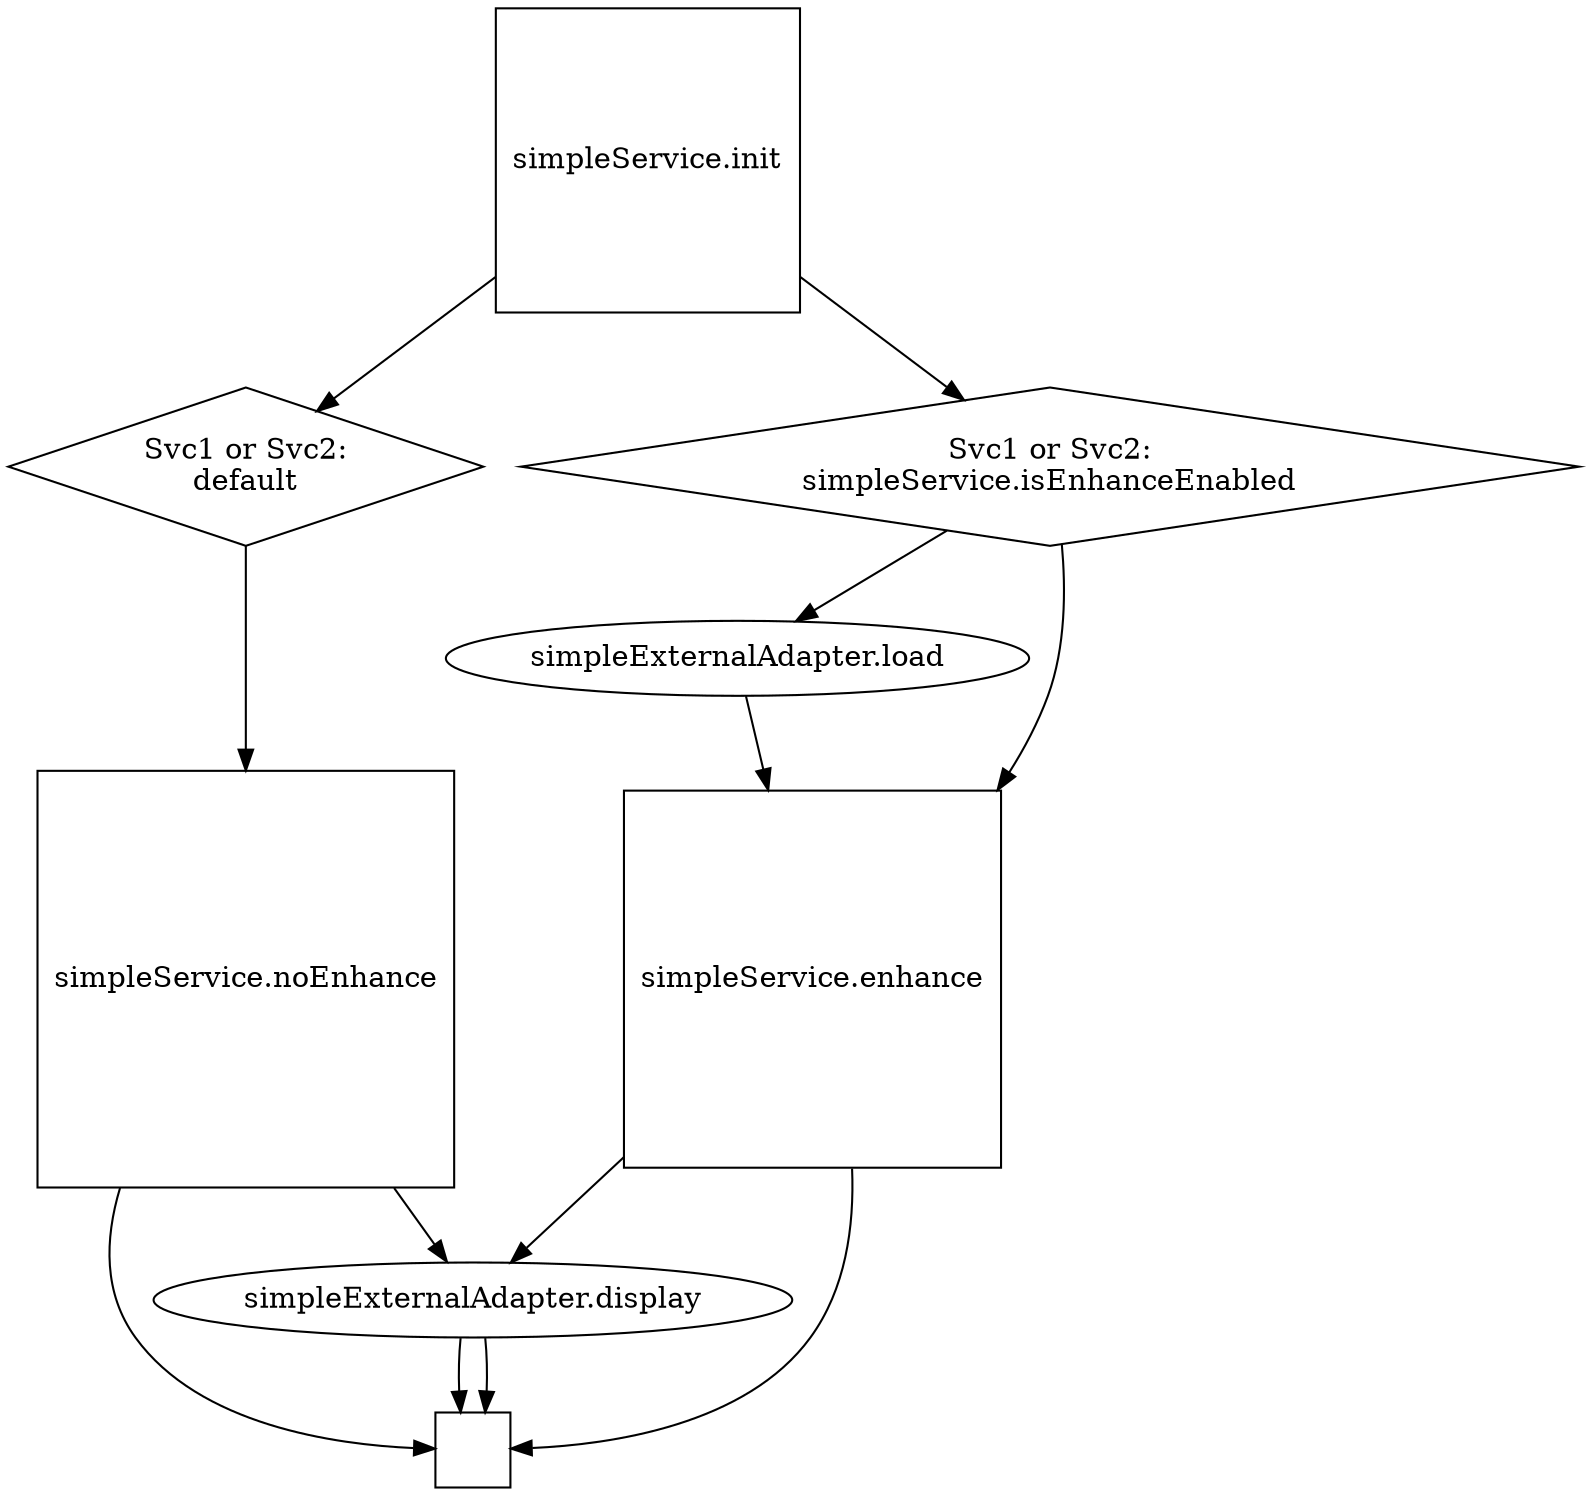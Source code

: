 // TBD
digraph "SimpleFlow" {
    "noEnhance_cond" [ label="Svc1 or Svc2:
default", shape="diamond"  ];
    "exitProcessor" [ label="", shape="square"  ];
    "noEnhance" [ label="simpleService.noEnhance", shape="square"  ];
    "loadData" [ label="simpleExternalAdapter.load", shape="ellipse"  ];
    "entryProcessor" [ label="simpleService.init", shape="square"  ];
    "displayData" [ label="simpleExternalAdapter.display", shape="ellipse"  ];
    "enhance" [ label="simpleService.enhance", shape="square"  ];
    "enhance_cond" [ label="Svc1 or Svc2:
simpleService.isEnhanceEnabled", shape="diamond"  ];
    "entryProcessor" -> "enhance_cond" [ label=""  ];
    "enhance_cond" -> "loadData" [ label=""  ];
    "loadData" -> "enhance" [ label=""  ];
    "enhance_cond" -> "enhance" [ label=""  ];
    "enhance" -> "displayData" [ label=""  ];
    "displayData" -> "exitProcessor" [ label=""  ];
    "enhance" -> "exitProcessor" [ label=""  ];
    "entryProcessor" -> "noEnhance_cond" [ label=""  ];
    "noEnhance_cond" -> "noEnhance" [ label=""  ];
    "noEnhance" -> "displayData" [ label=""  ];
    "displayData" -> "exitProcessor" [ label=""  ];
    "noEnhance" -> "exitProcessor" [ label=""  ];
}